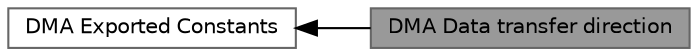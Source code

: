 digraph "DMA Data transfer direction"
{
 // LATEX_PDF_SIZE
  bgcolor="transparent";
  edge [fontname=Helvetica,fontsize=10,labelfontname=Helvetica,labelfontsize=10];
  node [fontname=Helvetica,fontsize=10,shape=box,height=0.2,width=0.4];
  rankdir=LR;
  Node1 [id="Node000001",label="DMA Data transfer direction",height=0.2,width=0.4,color="gray40", fillcolor="grey60", style="filled", fontcolor="black",tooltip="DMA data transfer direction."];
  Node2 [id="Node000002",label="DMA Exported Constants",height=0.2,width=0.4,color="grey40", fillcolor="white", style="filled",URL="$group__DMA__Exported__Constants.html",tooltip="DMA Exported constants."];
  Node2->Node1 [shape=plaintext, dir="back", style="solid"];
}
